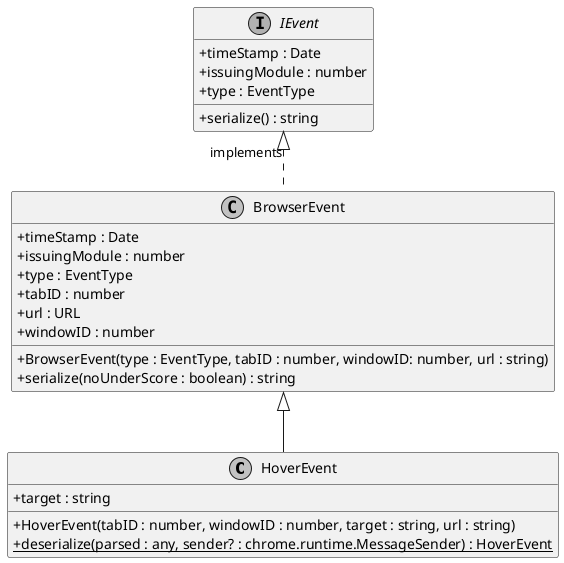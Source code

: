 @startuml
skinparam linetype ortho
skinparam monochrome true
skinparam classAttributeIconSize 0
class HoverEvent extends BrowserEvent {
    + target : string
    + HoverEvent(tabID : number, windowID : number, target : string, url : string)
    + {static} deserialize(parsed : any, sender? : chrome.runtime.MessageSender) : HoverEvent
}
interface IEvent {
    + timeStamp : Date
    + issuingModule : number
    + type : EventType
    + serialize() : string
}

IEvent <|.DOWN. BrowserEvent : implements
class BrowserEvent {
    + BrowserEvent(type : EventType, tabID : number, windowID: number, url : string)
    + timeStamp : Date
    + issuingModule : number
    + type : EventType
    + tabID : number
    + url : URL
    + windowID : number
    + serialize(noUnderScore : boolean) : string
}
@enduml
